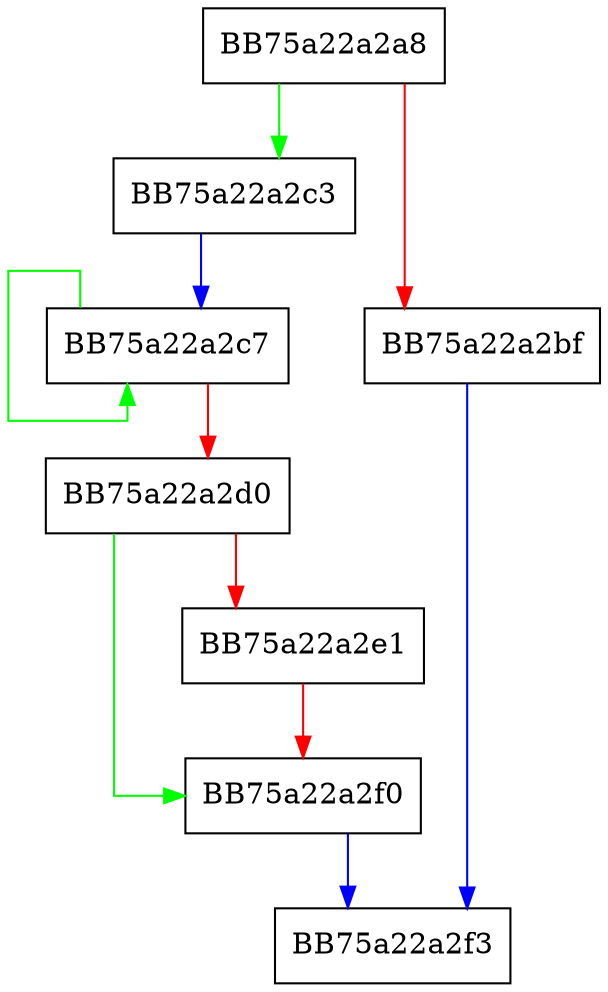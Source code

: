 digraph rstrdup {
  node [shape="box"];
  graph [splines=ortho];
  BB75a22a2a8 -> BB75a22a2c3 [color="green"];
  BB75a22a2a8 -> BB75a22a2bf [color="red"];
  BB75a22a2bf -> BB75a22a2f3 [color="blue"];
  BB75a22a2c3 -> BB75a22a2c7 [color="blue"];
  BB75a22a2c7 -> BB75a22a2c7 [color="green"];
  BB75a22a2c7 -> BB75a22a2d0 [color="red"];
  BB75a22a2d0 -> BB75a22a2f0 [color="green"];
  BB75a22a2d0 -> BB75a22a2e1 [color="red"];
  BB75a22a2e1 -> BB75a22a2f0 [color="red"];
  BB75a22a2f0 -> BB75a22a2f3 [color="blue"];
}